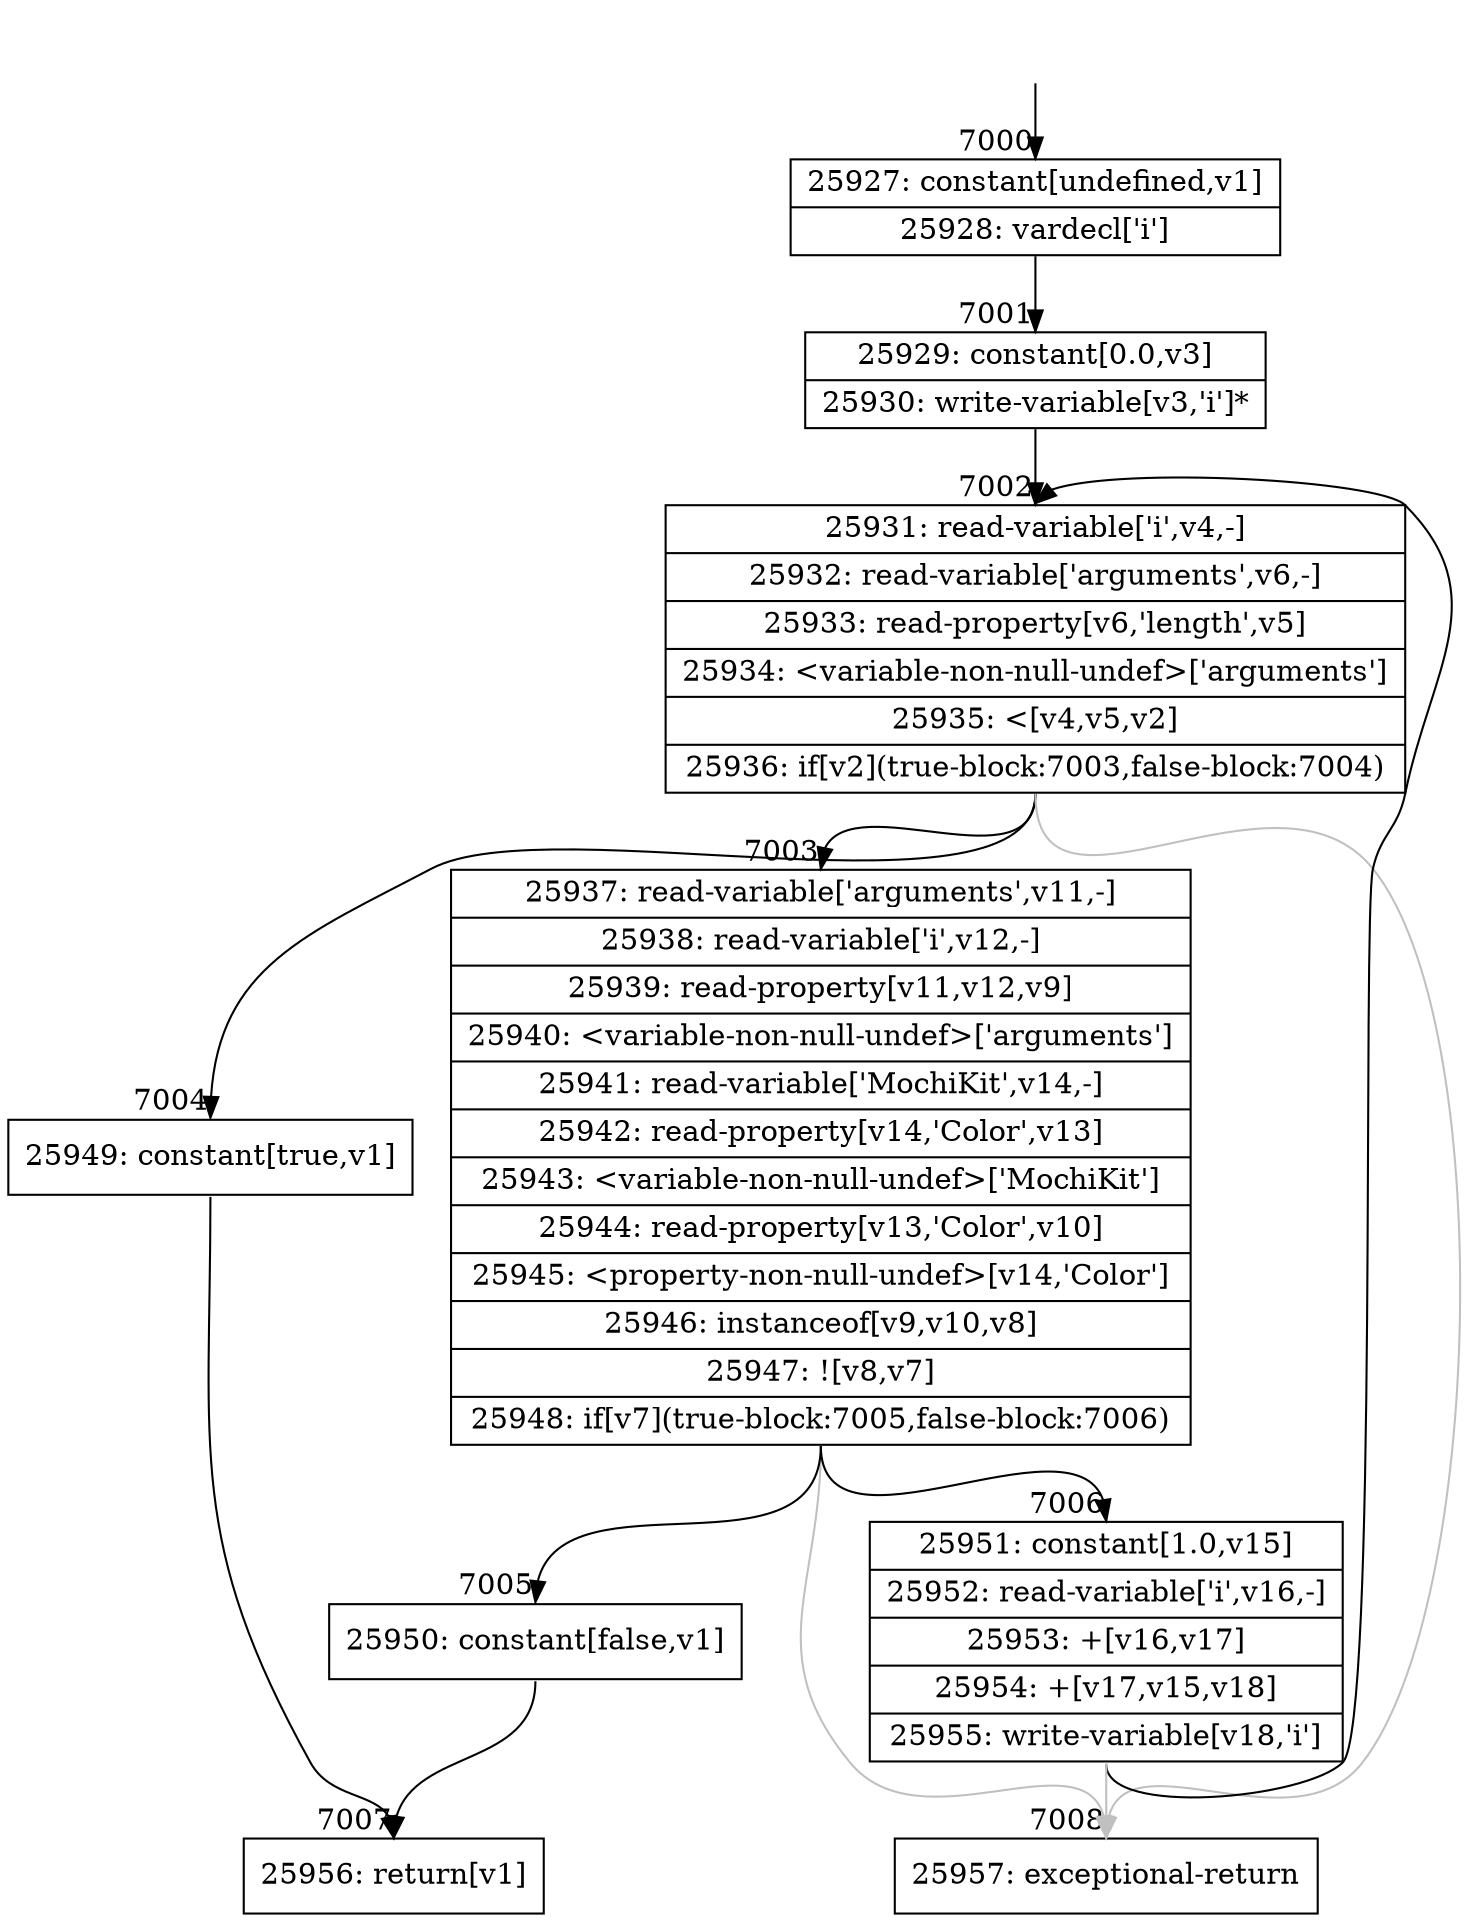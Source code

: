 digraph {
rankdir="TD"
BB_entry473[shape=none,label=""];
BB_entry473 -> BB7000 [tailport=s, headport=n, headlabel="    7000"]
BB7000 [shape=record label="{25927: constant[undefined,v1]|25928: vardecl['i']}" ] 
BB7000 -> BB7001 [tailport=s, headport=n, headlabel="      7001"]
BB7001 [shape=record label="{25929: constant[0.0,v3]|25930: write-variable[v3,'i']*}" ] 
BB7001 -> BB7002 [tailport=s, headport=n, headlabel="      7002"]
BB7002 [shape=record label="{25931: read-variable['i',v4,-]|25932: read-variable['arguments',v6,-]|25933: read-property[v6,'length',v5]|25934: \<variable-non-null-undef\>['arguments']|25935: \<[v4,v5,v2]|25936: if[v2](true-block:7003,false-block:7004)}" ] 
BB7002 -> BB7003 [tailport=s, headport=n, headlabel="      7003"]
BB7002 -> BB7004 [tailport=s, headport=n, headlabel="      7004"]
BB7002 -> BB7008 [tailport=s, headport=n, color=gray, headlabel="      7008"]
BB7003 [shape=record label="{25937: read-variable['arguments',v11,-]|25938: read-variable['i',v12,-]|25939: read-property[v11,v12,v9]|25940: \<variable-non-null-undef\>['arguments']|25941: read-variable['MochiKit',v14,-]|25942: read-property[v14,'Color',v13]|25943: \<variable-non-null-undef\>['MochiKit']|25944: read-property[v13,'Color',v10]|25945: \<property-non-null-undef\>[v14,'Color']|25946: instanceof[v9,v10,v8]|25947: ![v8,v7]|25948: if[v7](true-block:7005,false-block:7006)}" ] 
BB7003 -> BB7005 [tailport=s, headport=n, headlabel="      7005"]
BB7003 -> BB7006 [tailport=s, headport=n, headlabel="      7006"]
BB7003 -> BB7008 [tailport=s, headport=n, color=gray]
BB7004 [shape=record label="{25949: constant[true,v1]}" ] 
BB7004 -> BB7007 [tailport=s, headport=n, headlabel="      7007"]
BB7005 [shape=record label="{25950: constant[false,v1]}" ] 
BB7005 -> BB7007 [tailport=s, headport=n]
BB7006 [shape=record label="{25951: constant[1.0,v15]|25952: read-variable['i',v16,-]|25953: +[v16,v17]|25954: +[v17,v15,v18]|25955: write-variable[v18,'i']}" ] 
BB7006 -> BB7002 [tailport=s, headport=n]
BB7006 -> BB7008 [tailport=s, headport=n, color=gray]
BB7007 [shape=record label="{25956: return[v1]}" ] 
BB7008 [shape=record label="{25957: exceptional-return}" ] 
//#$~ 5062
}
